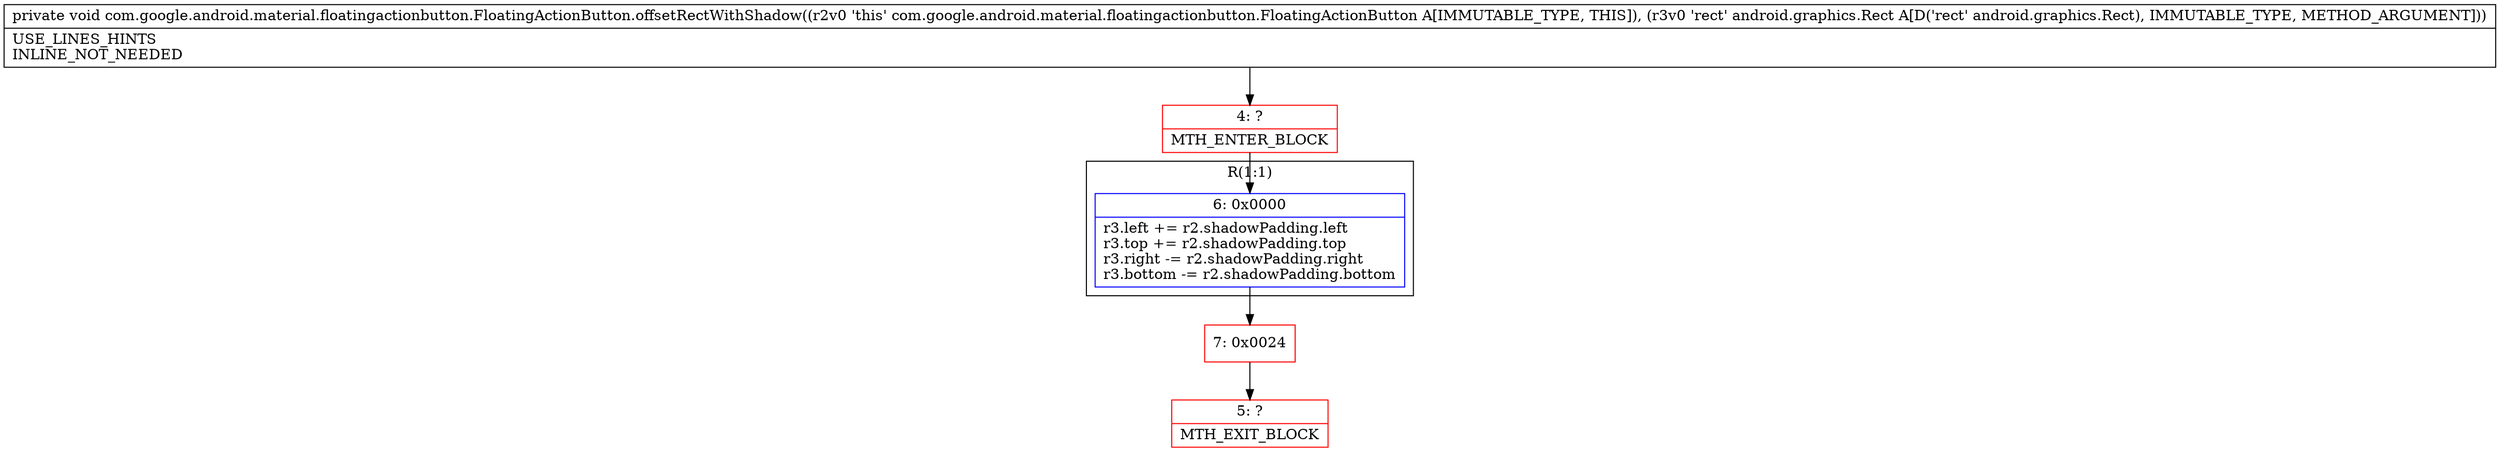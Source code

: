 digraph "CFG forcom.google.android.material.floatingactionbutton.FloatingActionButton.offsetRectWithShadow(Landroid\/graphics\/Rect;)V" {
subgraph cluster_Region_565393499 {
label = "R(1:1)";
node [shape=record,color=blue];
Node_6 [shape=record,label="{6\:\ 0x0000|r3.left += r2.shadowPadding.left\lr3.top += r2.shadowPadding.top\lr3.right \-= r2.shadowPadding.right\lr3.bottom \-= r2.shadowPadding.bottom\l}"];
}
Node_4 [shape=record,color=red,label="{4\:\ ?|MTH_ENTER_BLOCK\l}"];
Node_7 [shape=record,color=red,label="{7\:\ 0x0024}"];
Node_5 [shape=record,color=red,label="{5\:\ ?|MTH_EXIT_BLOCK\l}"];
MethodNode[shape=record,label="{private void com.google.android.material.floatingactionbutton.FloatingActionButton.offsetRectWithShadow((r2v0 'this' com.google.android.material.floatingactionbutton.FloatingActionButton A[IMMUTABLE_TYPE, THIS]), (r3v0 'rect' android.graphics.Rect A[D('rect' android.graphics.Rect), IMMUTABLE_TYPE, METHOD_ARGUMENT]))  | USE_LINES_HINTS\lINLINE_NOT_NEEDED\l}"];
MethodNode -> Node_4;Node_6 -> Node_7;
Node_4 -> Node_6;
Node_7 -> Node_5;
}

